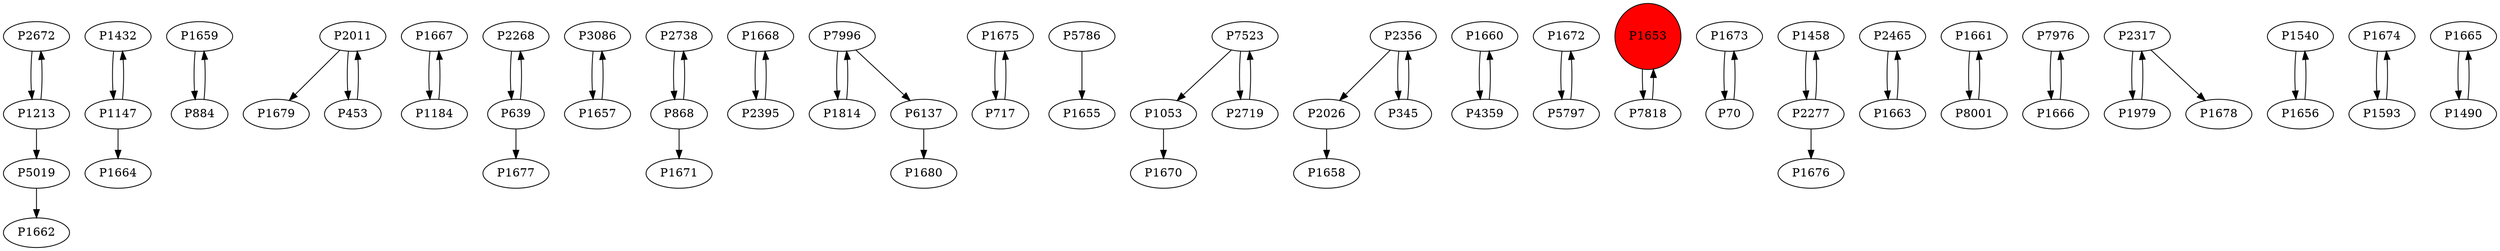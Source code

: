 digraph {
	P2672 -> P1213
	P1432 -> P1147
	P1659 -> P884
	P1147 -> P1432
	P2011 -> P1679
	P1667 -> P1184
	P884 -> P1659
	P2268 -> P639
	P3086 -> P1657
	P2738 -> P868
	P868 -> P2738
	P1668 -> P2395
	P7996 -> P1814
	P1675 -> P717
	P5786 -> P1655
	P1053 -> P1670
	P1213 -> P5019
	P639 -> P1677
	P2356 -> P2026
	P1660 -> P4359
	P1672 -> P5797
	P4359 -> P1660
	P1653 -> P7818
	P1673 -> P70
	P7523 -> P1053
	P1458 -> P2277
	P453 -> P2011
	P1657 -> P3086
	P1184 -> P1667
	P2465 -> P1663
	P2277 -> P1676
	P70 -> P1673
	P1661 -> P8001
	P7976 -> P1666
	P8001 -> P1661
	P2395 -> P1668
	P2317 -> P1979
	P639 -> P2268
	P868 -> P1671
	P2277 -> P1458
	P2317 -> P1678
	P1213 -> P2672
	P5797 -> P1672
	P2356 -> P345
	P1147 -> P1664
	P1666 -> P7976
	P2719 -> P7523
	P6137 -> P1680
	P717 -> P1675
	P1540 -> P1656
	P1979 -> P2317
	P1674 -> P1593
	P7996 -> P6137
	P7818 -> P1653
	P2026 -> P1658
	P1656 -> P1540
	P2011 -> P453
	P1663 -> P2465
	P1665 -> P1490
	P7523 -> P2719
	P345 -> P2356
	P5019 -> P1662
	P1490 -> P1665
	P1814 -> P7996
	P1593 -> P1674
	P1653 [shape=circle]
	P1653 [style=filled]
	P1653 [fillcolor=red]
}